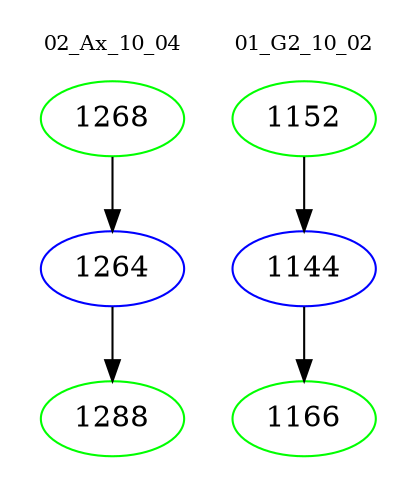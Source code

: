 digraph{
subgraph cluster_0 {
color = white
label = "02_Ax_10_04";
fontsize=10;
T0_1268 [label="1268", color="green"]
T0_1268 -> T0_1264 [color="black"]
T0_1264 [label="1264", color="blue"]
T0_1264 -> T0_1288 [color="black"]
T0_1288 [label="1288", color="green"]
}
subgraph cluster_1 {
color = white
label = "01_G2_10_02";
fontsize=10;
T1_1152 [label="1152", color="green"]
T1_1152 -> T1_1144 [color="black"]
T1_1144 [label="1144", color="blue"]
T1_1144 -> T1_1166 [color="black"]
T1_1166 [label="1166", color="green"]
}
}
